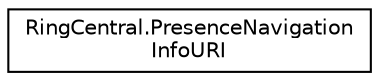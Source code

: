 digraph "Graphical Class Hierarchy"
{
 // LATEX_PDF_SIZE
  edge [fontname="Helvetica",fontsize="10",labelfontname="Helvetica",labelfontsize="10"];
  node [fontname="Helvetica",fontsize="10",shape=record];
  rankdir="LR";
  Node0 [label="RingCentral.PresenceNavigation\lInfoURI",height=0.2,width=0.4,color="black", fillcolor="white", style="filled",URL="$classRingCentral_1_1PresenceNavigationInfoURI.html",tooltip="Canonical URI for the corresponding page of the list"];
}
